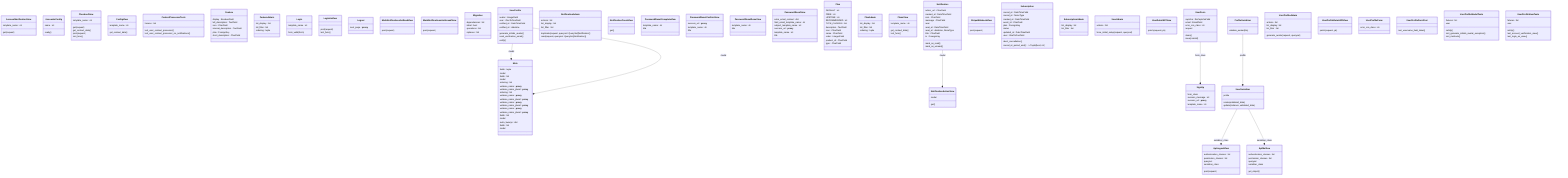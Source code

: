 classDiagram
  class AccountVerificationView {
    template_name : str
    get(request)
  }
  class AccountsConfig {
    name : str
    ready()
  }
  class ApiLogoutView {
    authentication_classes : list
    permission_classes : list
    queryset
    serializer_class
    post(request)
  }
  class ApiMeView {
    authentication_classes : list
    permission_classes : list
    queryset
    serializer_class
    get_object()
  }
  class CheckoutView {
    template_name : str
    get(request)
    get_context_data()
    post(request)
    test_func()
  }
  class ConfigView {
    template_name : str
    get_context_data()
  }
  class ContextProcessorTests {
    fixtures : list
    test_user_context_processor()
    test_user_context_processor_no_notifications()
  }
  class Feature {
    display : BooleanField
    full_description : TextField
    icon : CharField
    internal_description : TextField
    plan : ForeignKey
    short_description : CharField
  }
  class FeatureAdmin {
    list_display : list
    list_filter : list
    ordering : tuple
  }
  class Login {
    template_name : str
    form_valid(form)
  }
  class LoginAsView {
    post(request)
    test_func()
  }
  class Logout {
    next_page : __proxy__
  }
  class MarkNotificationsAsReadView {
    post(request)
  }
  class MarkNotificationsAsUnreadView {
    post(request)
  }
  class Meta {
    fields : tuple
    model
  }
  class Meta {
    fields : list
    model
  }
  class Meta {
    ordering : list
    verbose_name : __proxy__
    verbose_name_plural : __proxy__
  }
  class Meta {
    ordering : list
    verbose_name : __proxy__
    verbose_name_plural : __proxy__
  }
  class Meta {
    verbose_name : __proxy__
    verbose_name_plural : __proxy__
  }
  class Meta {
    verbose_name : __proxy__
    verbose_name_plural : __proxy__
  }
  class Meta {
    fields : list
    model
  }
  class Meta {
    extra_kwargs : dict
    fields : list
    model
  }
  class Migration {
    dependencies : list
    initial : bool
    operations : list
    replaces : list
  }
  class Notification {
    action_url : CharField
    created_at : DateTimeField
    icon : CharField
    message : CharField
    read
    read_at : DateTimeField
    read_at : datetime, NoneType
    title : CharField
    to : ForeignKey
    mark_as_read()
    mark_as_unread()
  }
  class NotificationActionView {
    model
    get()
  }
  class NotificationAdmin {
    actions : list
    list_display : list
    list_filter : list
    duplicate(request, queryset: QuerySet[Notification])
    read(request, queryset: QuerySet[Notification])
  }
  class NotificationCountView {
    get()
  }
  class PasswordResetCompleteView {
    template_name : str
    title
  }
  class PasswordResetConfirmView {
    success_url : __proxy__
    template_name : str
    title
  }
  class PasswordResetDoneView {
    template_name : str
    title
  }
  class PasswordResetView {
    extra_email_context : dict
    html_email_template_name : str
    subject_template_name : str
    success_url : __proxy__
    template_name : str
    title
  }
  class Plan {
    DEFAULT : str
    FREE : str
    LIFETIME : str
    RECOMMENDED : str
    TYPE_CHOICES : list
    description : TextField
    icon : CharField
    name : CharField
    order : IntegerField
    product_id : CharField
    type : CharField
  }
  class PlanAdmin {
    list_display : list
    list_filter : list
    ordering : tuple
  }
  class PlansView {
    template_name : str
    get_context_data()
    test_func()
  }
  class ProfileSerializer {
    validate_avatar(file)
  }
  class SignUp {
    form_class
    success_message : str
    success_url : __proxy__
    template_name : str
  }
  class StripeWebhookView {
    post(request)
  }
  class Subscription {
    cancel_at : DateTimeField
    cancel_at : NoneType
    created_at : DateTimeField
    event_id : CharField
    plan : ForeignKey
    status
    updated_at : DateTimeField
    user : OneToOneField
    abort_cancellation()
    cancel_at_period_end() -> Tuple[bool, str]
  }
  class SubscriptionAdmin {
    list_display : list
    list_filter : list
  }
  class UserAdmin {
    actions : list
    force_initial_setup(request, queryset)
  }
  class UserDetailAPIView {
    patch(request, pk)
  }
  class UserForm {
    captcha : ReCaptchaField
    email : EmailField
    error_css_class : str
    request
    clean()
    save(commit)
  }
  class UserProfile {
    avatar : ImageField
    user : OneToOneField
    verified_at : DateTimeField
    verified_at : datetime
    generate_initials_avatar()
    send_verification_email()
    verify()
  }
  class UserProfileAdmin {
    actions : list
    list_display : list
    list_filter : list
    generate_avatar(request, queryset)
  }
  class UserProfileDetailAPIView {
    patch(request, pk)
  }
  class UserProfileForm {
    error_css_class : str
  }
  class UserProfileFormTest {
    test_username_field_label()
  }
  class UserProfileModelTests {
    fixtures : list
    user
    setUp()
    test_generate_initials_avatar_exception()
    test_methods()
  }
  class UserProfileViewTests {
    fixtures : list
    user
    setUp()
    test_account_verification_view()
    test_login_as_view()
  }
  class UserSerializer {
    profile
    create(validated_data)
    update(instance, validated_data)
  }
  UserForm --* SignUp : form_class
  Notification --* NotificationActionView : model
  UserProfile --* Meta : model
  UserProfile --* Meta : model
  ProfileSerializer --* UserSerializer : profile
  UserSerializer --* ApiLogoutView : serializer_class
  UserSerializer --* ApiMeView : serializer_class